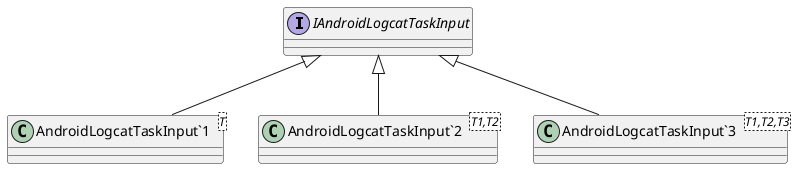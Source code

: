 @startuml
interface IAndroidLogcatTaskInput {
}
class "AndroidLogcatTaskInput`1"<T> {
}
class "AndroidLogcatTaskInput`2"<T1,T2> {
}
class "AndroidLogcatTaskInput`3"<T1,T2,T3> {
}
IAndroidLogcatTaskInput <|-- "AndroidLogcatTaskInput`1"
IAndroidLogcatTaskInput <|-- "AndroidLogcatTaskInput`2"
IAndroidLogcatTaskInput <|-- "AndroidLogcatTaskInput`3"
@enduml
